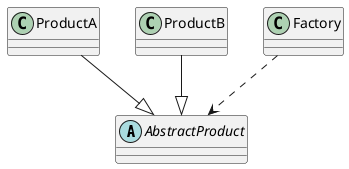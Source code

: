 @startuml

abstract class AbstractProduct
class ProductA
class ProductB
class Factory

ProductA --|> AbstractProduct
ProductB --|> AbstractProduct

Factory ..> AbstractProduct

@enduml